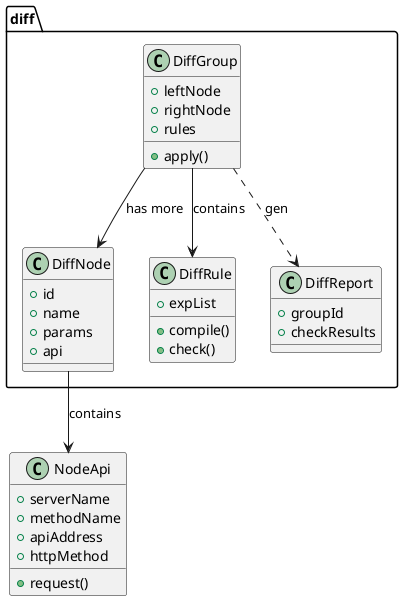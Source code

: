 @startuml

' 定义比较节点的核心数据
' 可以参与

class diff.DiffNode{

    + id
    + name
    + params
    + api
}

class NodeApi{
    + serverName
    + methodName
    + apiAddress
    + httpMethod
    + request()

}

class diff.DiffGroup{

    + leftNode
    + rightNode
    + rules
    + apply()
}


class diff.DiffRule{
    + expList
    + compile()
    + check()
}

class diff.DiffReport{
   + groupId
   + checkResults
}


diff.DiffGroup.->diff.DiffReport: gen
diff.DiffGroup-->diff.DiffNode: has more
diff.DiffNode-->NodeApi: contains
diff.DiffGroup-->diff.DiffRule: contains

@enduml